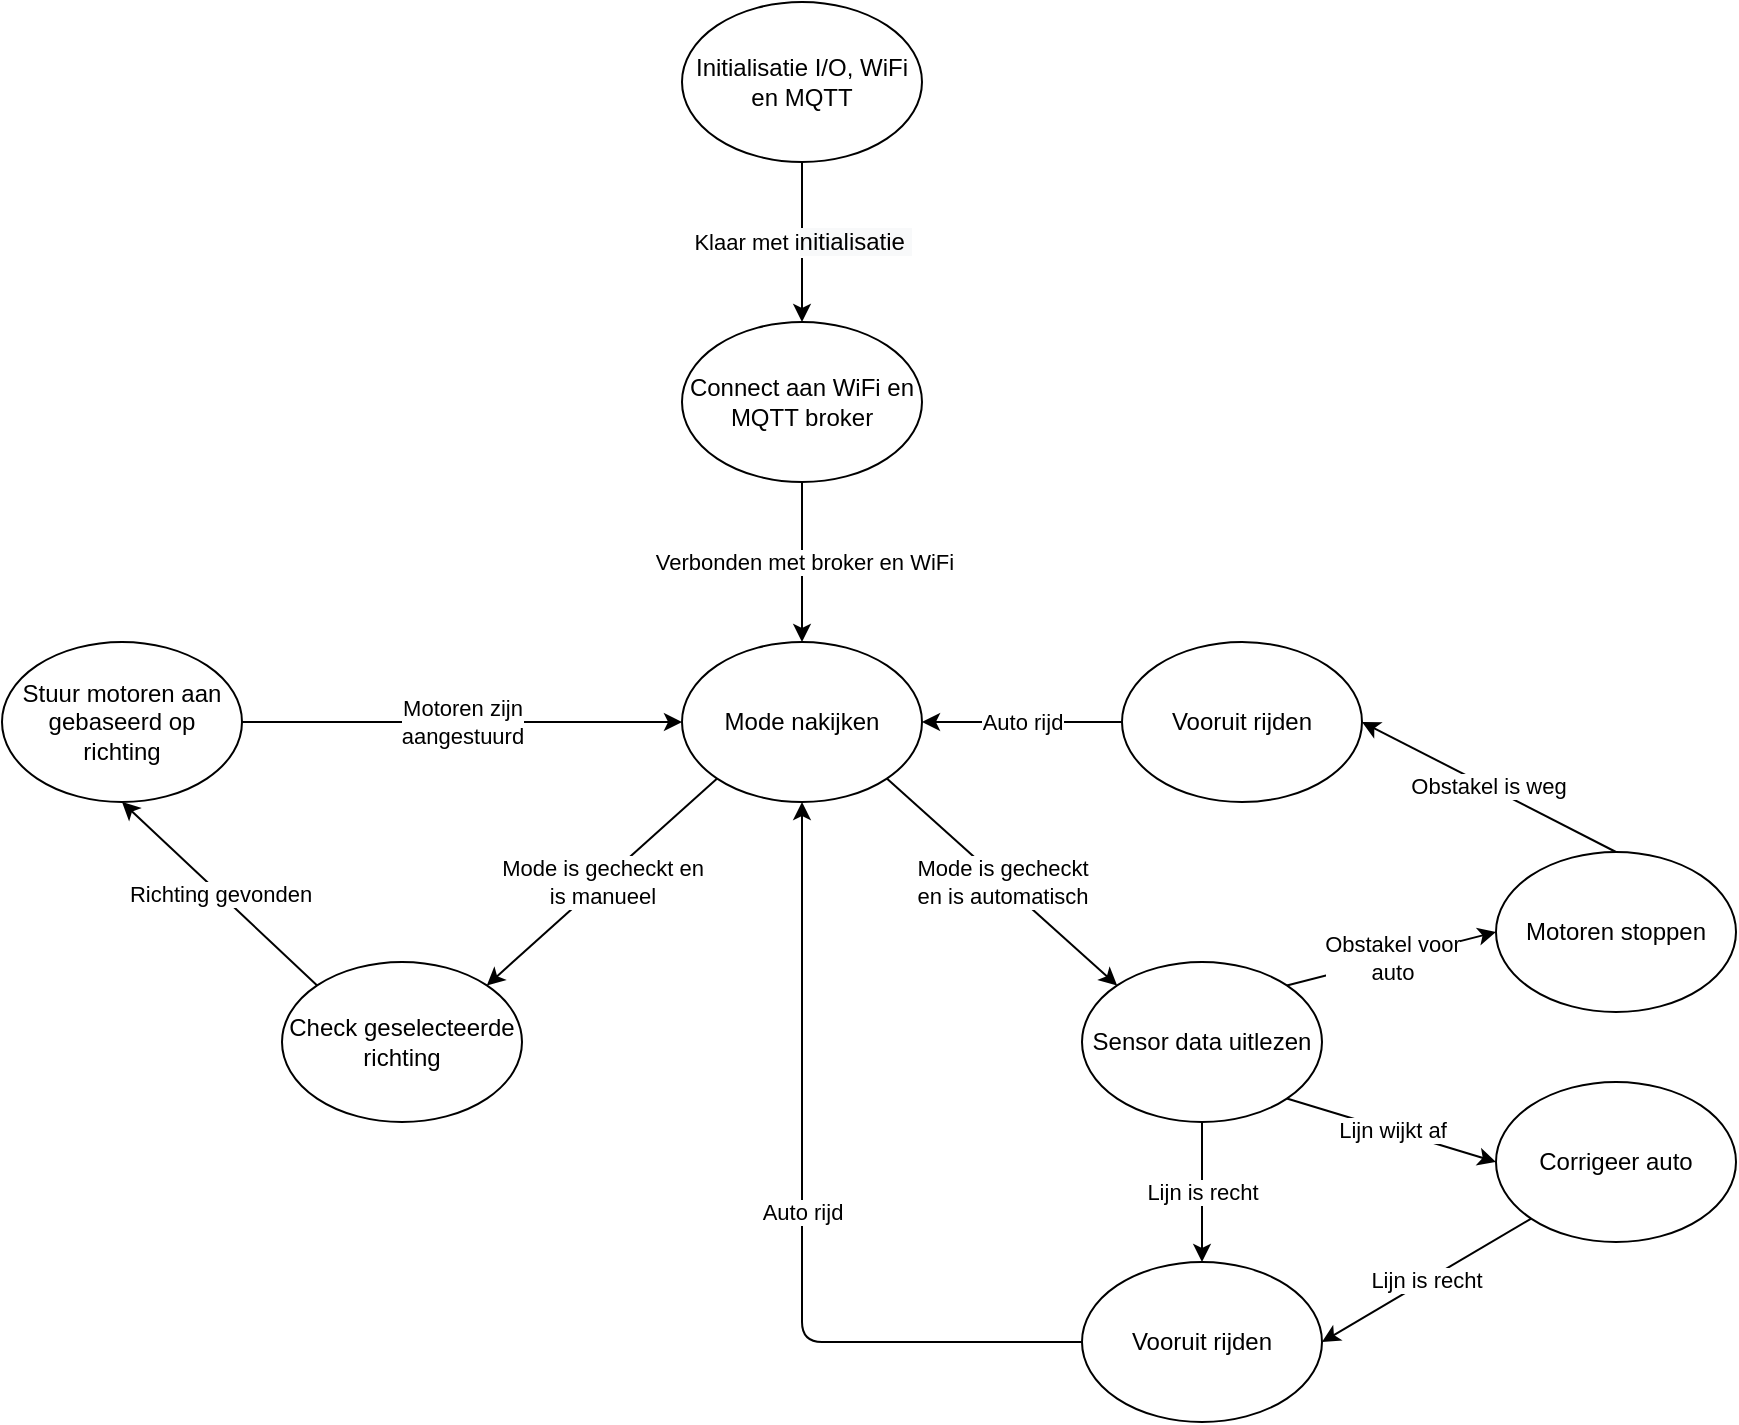<mxfile version="14.1.8" type="device"><diagram id="2IVpYJfr8HMHlxpdmxqJ" name="Page-1"><mxGraphModel dx="1673" dy="967" grid="1" gridSize="10" guides="1" tooltips="1" connect="1" arrows="1" fold="1" page="1" pageScale="1" pageWidth="827" pageHeight="1169" math="0" shadow="0"><root><mxCell id="0"/><mxCell id="1" parent="0"/><mxCell id="PNOSGzo7lr2jVL0TgaCp-1" value="Klaar met i&lt;span style=&quot;font-size: 12px ; background-color: rgb(248 , 249 , 250)&quot;&gt;nitialisatie&amp;nbsp;&lt;/span&gt;" style="edgeStyle=orthogonalEdgeStyle;rounded=0;orthogonalLoop=1;jettySize=auto;html=1;" edge="1" parent="1" source="PNOSGzo7lr2jVL0TgaCp-2" target="PNOSGzo7lr2jVL0TgaCp-4"><mxGeometry relative="1" as="geometry"/></mxCell><mxCell id="PNOSGzo7lr2jVL0TgaCp-2" value="&lt;span&gt;Initialisatie I/O, WiFi en MQTT&lt;/span&gt;" style="ellipse;whiteSpace=wrap;html=1;" vertex="1" parent="1"><mxGeometry x="420" y="120" width="120" height="80" as="geometry"/></mxCell><mxCell id="PNOSGzo7lr2jVL0TgaCp-3" value="Verbonden met broker en WiFi" style="edgeStyle=orthogonalEdgeStyle;rounded=0;orthogonalLoop=1;jettySize=auto;html=1;" edge="1" parent="1" source="PNOSGzo7lr2jVL0TgaCp-4"><mxGeometry relative="1" as="geometry"><mxPoint x="480" y="440" as="targetPoint"/></mxGeometry></mxCell><mxCell id="PNOSGzo7lr2jVL0TgaCp-4" value="&lt;span&gt;Connect aan WiFi en MQTT broker&lt;/span&gt;" style="ellipse;whiteSpace=wrap;html=1;" vertex="1" parent="1"><mxGeometry x="420" y="280" width="120" height="80" as="geometry"/></mxCell><mxCell id="PNOSGzo7lr2jVL0TgaCp-16" value="Mode nakijken" style="ellipse;whiteSpace=wrap;html=1;" vertex="1" parent="1"><mxGeometry x="420" y="440" width="120" height="80" as="geometry"/></mxCell><mxCell id="PNOSGzo7lr2jVL0TgaCp-17" value="Sensor data uitlezen" style="ellipse;whiteSpace=wrap;html=1;" vertex="1" parent="1"><mxGeometry x="620" y="600" width="120" height="80" as="geometry"/></mxCell><mxCell id="PNOSGzo7lr2jVL0TgaCp-18" value="Mode is gecheckt&lt;br&gt;en is automatisch" style="endArrow=classic;html=1;entryX=0;entryY=0;entryDx=0;entryDy=0;exitX=1;exitY=1;exitDx=0;exitDy=0;" edge="1" parent="1" source="PNOSGzo7lr2jVL0TgaCp-16" target="PNOSGzo7lr2jVL0TgaCp-17"><mxGeometry width="50" height="50" relative="1" as="geometry"><mxPoint x="270" y="650" as="sourcePoint"/><mxPoint x="320" y="600" as="targetPoint"/></mxGeometry></mxCell><mxCell id="PNOSGzo7lr2jVL0TgaCp-19" value="Check geselecteerde richting" style="ellipse;whiteSpace=wrap;html=1;" vertex="1" parent="1"><mxGeometry x="220" y="600" width="120" height="80" as="geometry"/></mxCell><mxCell id="PNOSGzo7lr2jVL0TgaCp-21" value="Mode is gecheckt en &lt;br&gt;is manueel" style="endArrow=classic;html=1;entryX=1;entryY=0;entryDx=0;entryDy=0;exitX=0;exitY=1;exitDx=0;exitDy=0;" edge="1" parent="1" source="PNOSGzo7lr2jVL0TgaCp-16" target="PNOSGzo7lr2jVL0TgaCp-19"><mxGeometry width="50" height="50" relative="1" as="geometry"><mxPoint x="270" y="650" as="sourcePoint"/><mxPoint x="320" y="600" as="targetPoint"/></mxGeometry></mxCell><mxCell id="PNOSGzo7lr2jVL0TgaCp-22" value="Stuur motoren aan gebaseerd op &lt;br&gt;richting" style="ellipse;whiteSpace=wrap;html=1;" vertex="1" parent="1"><mxGeometry x="80" y="440" width="120" height="80" as="geometry"/></mxCell><mxCell id="PNOSGzo7lr2jVL0TgaCp-24" value="Motoren zijn &lt;br&gt;aangestuurd" style="endArrow=classic;html=1;exitX=1;exitY=0.5;exitDx=0;exitDy=0;entryX=0;entryY=0.5;entryDx=0;entryDy=0;" edge="1" parent="1" source="PNOSGzo7lr2jVL0TgaCp-22" target="PNOSGzo7lr2jVL0TgaCp-16"><mxGeometry width="50" height="50" relative="1" as="geometry"><mxPoint x="140" y="610" as="sourcePoint"/><mxPoint x="190" y="560" as="targetPoint"/></mxGeometry></mxCell><mxCell id="PNOSGzo7lr2jVL0TgaCp-25" value="Richting gevonden" style="endArrow=classic;html=1;entryX=0.5;entryY=1;entryDx=0;entryDy=0;exitX=0;exitY=0;exitDx=0;exitDy=0;" edge="1" parent="1" source="PNOSGzo7lr2jVL0TgaCp-19" target="PNOSGzo7lr2jVL0TgaCp-22"><mxGeometry width="50" height="50" relative="1" as="geometry"><mxPoint x="210" y="600" as="sourcePoint"/><mxPoint x="260" y="550" as="targetPoint"/></mxGeometry></mxCell><mxCell id="PNOSGzo7lr2jVL0TgaCp-29" value="Corrigeer auto" style="ellipse;whiteSpace=wrap;html=1;" vertex="1" parent="1"><mxGeometry x="827" y="660" width="120" height="80" as="geometry"/></mxCell><mxCell id="PNOSGzo7lr2jVL0TgaCp-30" value="Lijn wijkt af" style="endArrow=classic;html=1;entryX=0;entryY=0.5;entryDx=0;entryDy=0;exitX=1;exitY=1;exitDx=0;exitDy=0;" edge="1" parent="1" source="PNOSGzo7lr2jVL0TgaCp-17" target="PNOSGzo7lr2jVL0TgaCp-29"><mxGeometry width="50" height="50" relative="1" as="geometry"><mxPoint x="760" y="670" as="sourcePoint"/><mxPoint x="810" y="620" as="targetPoint"/></mxGeometry></mxCell><mxCell id="PNOSGzo7lr2jVL0TgaCp-31" value="Motoren stoppen" style="ellipse;whiteSpace=wrap;html=1;" vertex="1" parent="1"><mxGeometry x="827" y="545" width="120" height="80" as="geometry"/></mxCell><mxCell id="PNOSGzo7lr2jVL0TgaCp-32" value="Obstakel voor&lt;br&gt;auto" style="endArrow=classic;html=1;entryX=0;entryY=0.5;entryDx=0;entryDy=0;exitX=1;exitY=0;exitDx=0;exitDy=0;" edge="1" parent="1" source="PNOSGzo7lr2jVL0TgaCp-17" target="PNOSGzo7lr2jVL0TgaCp-31"><mxGeometry width="50" height="50" relative="1" as="geometry"><mxPoint x="540" y="690" as="sourcePoint"/><mxPoint x="590" y="640" as="targetPoint"/></mxGeometry></mxCell><mxCell id="PNOSGzo7lr2jVL0TgaCp-33" value="Vooruit rijden" style="ellipse;whiteSpace=wrap;html=1;" vertex="1" parent="1"><mxGeometry x="620" y="750" width="120" height="80" as="geometry"/></mxCell><mxCell id="PNOSGzo7lr2jVL0TgaCp-34" value="Lijn is recht" style="endArrow=classic;html=1;entryX=0.5;entryY=0;entryDx=0;entryDy=0;exitX=0.5;exitY=1;exitDx=0;exitDy=0;" edge="1" parent="1" source="PNOSGzo7lr2jVL0TgaCp-17" target="PNOSGzo7lr2jVL0TgaCp-33"><mxGeometry width="50" height="50" relative="1" as="geometry"><mxPoint x="550" y="710" as="sourcePoint"/><mxPoint x="600" y="660" as="targetPoint"/></mxGeometry></mxCell><mxCell id="PNOSGzo7lr2jVL0TgaCp-35" value="Vooruit rijden" style="ellipse;whiteSpace=wrap;html=1;" vertex="1" parent="1"><mxGeometry x="640" y="440" width="120" height="80" as="geometry"/></mxCell><mxCell id="PNOSGzo7lr2jVL0TgaCp-36" value="Obstakel is weg" style="endArrow=classic;html=1;entryX=1;entryY=0.5;entryDx=0;entryDy=0;exitX=0.5;exitY=0;exitDx=0;exitDy=0;" edge="1" parent="1" source="PNOSGzo7lr2jVL0TgaCp-31" target="PNOSGzo7lr2jVL0TgaCp-35"><mxGeometry width="50" height="50" relative="1" as="geometry"><mxPoint x="550" y="710" as="sourcePoint"/><mxPoint x="600" y="660" as="targetPoint"/></mxGeometry></mxCell><mxCell id="PNOSGzo7lr2jVL0TgaCp-38" value="Lijn is recht" style="endArrow=classic;html=1;entryX=1;entryY=0.5;entryDx=0;entryDy=0;exitX=0;exitY=1;exitDx=0;exitDy=0;" edge="1" parent="1" source="PNOSGzo7lr2jVL0TgaCp-29" target="PNOSGzo7lr2jVL0TgaCp-33"><mxGeometry width="50" height="50" relative="1" as="geometry"><mxPoint x="490" y="770" as="sourcePoint"/><mxPoint x="540" y="720" as="targetPoint"/></mxGeometry></mxCell><mxCell id="PNOSGzo7lr2jVL0TgaCp-40" value="Auto rijd" style="endArrow=classic;html=1;entryX=0.5;entryY=1;entryDx=0;entryDy=0;exitX=0;exitY=0.5;exitDx=0;exitDy=0;" edge="1" parent="1" source="PNOSGzo7lr2jVL0TgaCp-33" target="PNOSGzo7lr2jVL0TgaCp-16"><mxGeometry width="50" height="50" relative="1" as="geometry"><mxPoint x="520" y="670" as="sourcePoint"/><mxPoint x="570" y="620" as="targetPoint"/><Array as="points"><mxPoint x="480" y="790"/></Array></mxGeometry></mxCell><mxCell id="PNOSGzo7lr2jVL0TgaCp-41" value="Auto rijd" style="endArrow=classic;html=1;entryX=1;entryY=0.5;entryDx=0;entryDy=0;exitX=0;exitY=0.5;exitDx=0;exitDy=0;" edge="1" parent="1" source="PNOSGzo7lr2jVL0TgaCp-35" target="PNOSGzo7lr2jVL0TgaCp-16"><mxGeometry width="50" height="50" relative="1" as="geometry"><mxPoint x="600" y="420" as="sourcePoint"/><mxPoint x="570" y="620" as="targetPoint"/></mxGeometry></mxCell></root></mxGraphModel></diagram></mxfile>